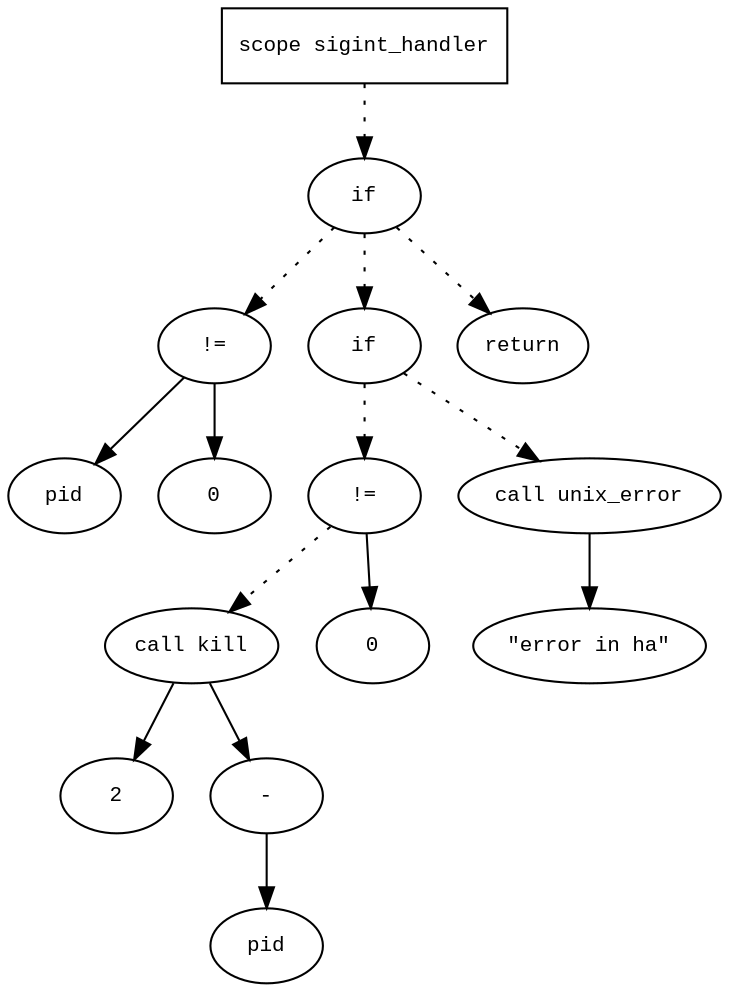 digraph AST {
  graph [fontname="Times New Roman",fontsize=10];
  node  [fontname="Courier New",fontsize=10];
  edge  [fontname="Times New Roman",fontsize=10];

  node1 [label="scope sigint_handler",shape=box];
  node2 [label="if",shape=ellipse];
  node1 -> node2 [style=dotted];
  node3 [label="!=",shape=ellipse];
  node4 [label="pid",shape=ellipse];
  node3 -> node4;
  node5 [label="0",shape=ellipse];
  node3 -> node5;
  node2 -> node3 [style=dotted];
  node6 [label="if",shape=ellipse];
  node2 -> node6 [style=dotted];
  node7 [label="!=",shape=ellipse];
  node8 [label="call kill",shape=ellipse];
  node9 [label="2",shape=ellipse];
  node8 -> node9;
  node10 [label="-",shape=ellipse];
  node11 [label="pid",shape=ellipse];
  node10 -> node11;
  node8 -> node10;
  node7 -> node8 [style=dotted];
  node12 [label="0",shape=ellipse];
  node7 -> node12;
  node6 -> node7 [style=dotted];
  node13 [label="call unix_error",shape=ellipse];
  node14 [label="\"error in ha\"",shape=ellipse];
  node13 -> node14;
  node6 -> node13 [style=dotted];
  node15 [label="return",shape=ellipse];
  node2 -> node15 [style=dotted];
} 